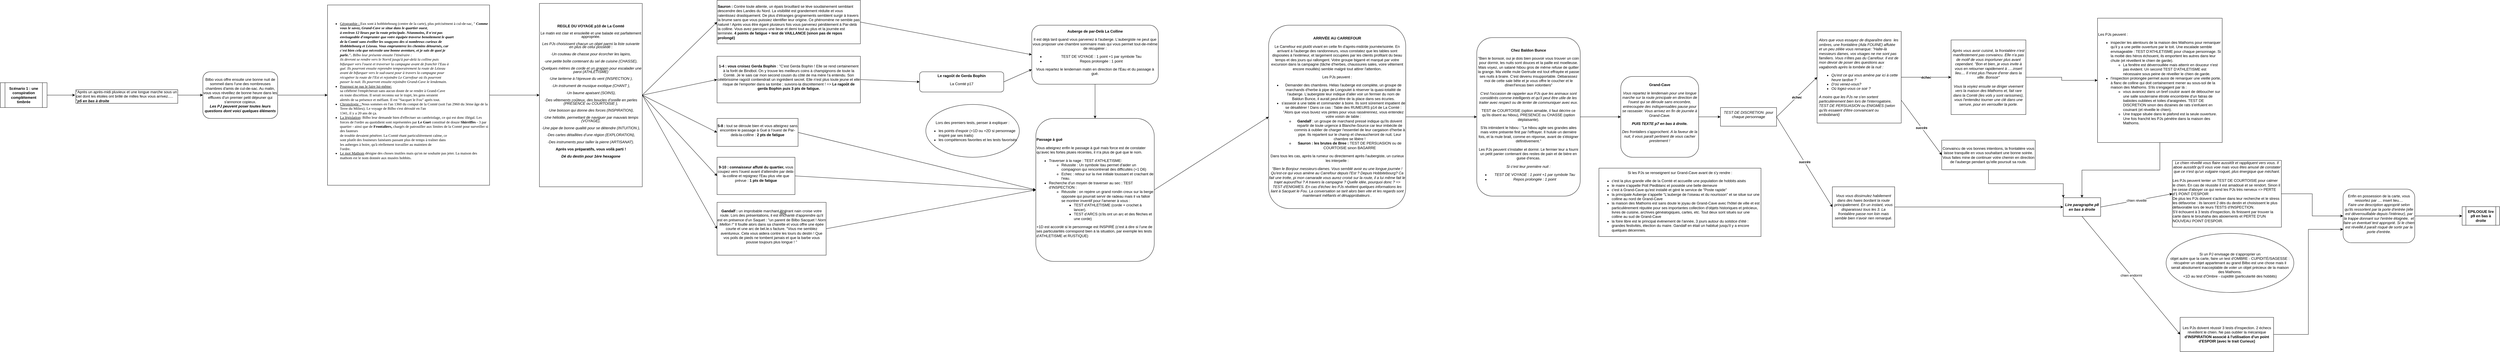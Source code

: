 <mxfile version="26.2.14">
  <diagram name="Page-1" id="XOG9hFp-4_riqcvW6nHb">
    <mxGraphModel dx="4282" dy="956" grid="1" gridSize="10" guides="1" tooltips="1" connect="1" arrows="1" fold="1" page="1" pageScale="1" pageWidth="827" pageHeight="1169" math="0" shadow="0">
      <root>
        <mxCell id="0" />
        <mxCell id="1" parent="0" />
        <mxCell id="0SDqDW_UJInsYtl1_myY-3" value="&lt;span&gt;&lt;/span&gt;&lt;div&gt;&lt;div&gt;&lt;div&gt;&quot;Après un après-midi pluvieux et une longue marche sous un ciel dont les étoiles ont brillé de milles feux vous arrivez..... &quot;&lt;strong&gt;&lt;em&gt;p5 en bas à droite&lt;/em&gt;&lt;/strong&gt;&lt;/div&gt;&lt;/div&gt;&lt;/div&gt;" style="text;whiteSpace=wrap;html=1;labelBorderColor=default;" parent="1" vertex="1">
          <mxGeometry x="-1190" y="300" width="330" height="50" as="geometry" />
        </mxCell>
        <mxCell id="0SDqDW_UJInsYtl1_myY-4" value="" style="endArrow=classic;html=1;rounded=0;entryX=0;entryY=0.5;entryDx=0;entryDy=0;exitX=1;exitY=0.5;exitDx=0;exitDy=0;" parent="1" source="0SDqDW_UJInsYtl1_myY-11" target="0SDqDW_UJInsYtl1_myY-3" edge="1">
          <mxGeometry width="50" height="50" relative="1" as="geometry">
            <mxPoint x="-1270" y="340" as="sourcePoint" />
            <mxPoint x="-1120" y="240" as="targetPoint" />
          </mxGeometry>
        </mxCell>
        <mxCell id="0SDqDW_UJInsYtl1_myY-5" value="Bilbo vous offre ensuite une bonne nuit de sommeil dans l&#39;une des nombreuses chambres d&#39;amis de cul-de-sac. Au matin, vous vous réveillez de bonne heure dans les effluves d&#39;un premier petit déjeuner qui s&#39;annonce copieux.&lt;br class=&quot;soft-break&quot;&gt;&lt;strong&gt;&lt;em&gt;Les PJ peuvent poser toutes leurs questions dont voici quelques éléments&lt;/em&gt;&lt;/strong&gt;" style="rounded=1;whiteSpace=wrap;html=1;" parent="1" vertex="1">
          <mxGeometry x="-780" y="250" width="240" height="150" as="geometry" />
        </mxCell>
        <mxCell id="0SDqDW_UJInsYtl1_myY-6" value="" style="endArrow=classic;html=1;rounded=0;exitX=1;exitY=0.5;exitDx=0;exitDy=0;entryX=0;entryY=0.5;entryDx=0;entryDy=0;" parent="1" source="0SDqDW_UJInsYtl1_myY-3" target="0SDqDW_UJInsYtl1_myY-5" edge="1">
          <mxGeometry width="50" height="50" relative="1" as="geometry">
            <mxPoint x="-860" y="290" as="sourcePoint" />
            <mxPoint x="-810" y="240" as="targetPoint" />
          </mxGeometry>
        </mxCell>
        <mxCell id="0SDqDW_UJInsYtl1_myY-8" value="&lt;div align=&quot;right&quot;&gt;&lt;font face=&quot;Verdana&quot;&gt;&lt;br&gt;&lt;/font&gt;&lt;/div&gt;&lt;div align=&quot;left&quot;&gt;&lt;font face=&quot;Verdana&quot;&gt;&lt;br&gt;&lt;/font&gt;&lt;ul&gt;&lt;li&gt;&lt;font face=&quot;Verdana&quot;&gt;&lt;u&gt;Géographie : &lt;/u&gt;Eux sont à hobbitebourg (centre de la carte), plus précisément à cul-de-sac, &quot; &lt;strong&gt;&lt;em&gt;Comme vous le savez, Grand-Cave se situe dans le quartier ouest&lt;/em&gt;&lt;/strong&gt;,&lt;strong&gt;&lt;em&gt;&lt;br&gt; à environ 12 lieues par la route principale. Néanmoins, il n&#39;est pas &lt;br&gt;envisageable d&#39;emprunter que votre équipée traverse benoîtement le quart&lt;br&gt; de la Comté sans éveiller les soupçons des si nombreux curieux de &lt;br&gt;Hobbitebourg et Lézeau. Vous emprunterez les chemins détournés, car &lt;br&gt;c&#39;est bien cela que nécessite une bonne aventure, et je sais de quoi je &lt;br&gt;parle.&quot;. &lt;/em&gt;&lt;/strong&gt;&lt;em&gt;Bilbo leur présente ensuite l&#39;itinéraire : &lt;br&gt;ils devront se rendre vers le Norrd jusqu&#39;à par-delà la colline puis &lt;br&gt;bifurquer vers l&#39;ouest et traverser la campagne avant de franchir l&#39;Eau à&lt;br&gt; gué. Ils pourront ensuite reprendre temporairement la route de Lézeau &lt;br&gt;avant de bifurquer vers le sud-ouest pour à travers la campagne pour &lt;br&gt;récupérer la route de l&#39;Est et rejoindre Le Carrefour où ils pourront &lt;br&gt;passer la nuit. Ils pourront ensuite rejoindre Grand-Cave le lendemain. &lt;/em&gt;&lt;/font&gt;&lt;/li&gt;&lt;li&gt;&lt;font face=&quot;Verdana&quot;&gt;&lt;u&gt;Pourquoi ne pas le faire lui-même:&lt;/u&gt;&lt;br&gt; sa célébrité l&#39;empêcherait sans aucun doute de se rendre à Grand-Cave &lt;br&gt;en toute discrétion. Il serait reconnu sur le trajet, les gens seraient &lt;br&gt;alertés de sa présence et méfiant. Il est &quot;Sacquet le Fou&quot; après tout.&lt;/font&gt;&lt;/li&gt;&lt;li&gt;&lt;font face=&quot;Verdana&quot;&gt;&lt;u&gt;Chronologie : &lt;/u&gt;Nous sommes en l&#39;an 1360 du comput de la Comté (soit l&#39;an 2960 du 3ème âge de la Terre du Milieu). Le voyage de Bilbo s&#39;est déroulé en l&#39;an &lt;br&gt;1341, il y a 20 ans de ça.&lt;/font&gt;&lt;/li&gt;&lt;li&gt;&lt;font face=&quot;Verdana&quot;&gt;&lt;u&gt;La législation&lt;/u&gt;: Bilbo leur demande bien d&#39;effectuer un cambriolage, ce qui est donc illégal. Les forces de l&#39;ordre au quotidient sont représentées par &lt;strong&gt;Le Guet&lt;/strong&gt; constitué de douze &lt;strong&gt;Shirriffes &lt;/strong&gt;- 3 par quartier - ainsi que de &lt;strong&gt;Frontaliers, &lt;/strong&gt;chargés de patrouiller aux limites de la Comté pour surveiller si des fauteurs &lt;br&gt;de trouble devaient pénétrer. La Comté étant particulièrement calme, ce &lt;br&gt;sont plutôt des fouineurs fainéants passant plus de temps à traîner dans&lt;br&gt; les auberges à boire, qu&#39;à réellement travailler au maintien de &lt;br&gt;l&#39;ordre.&lt;/font&gt;&lt;/li&gt;&lt;li&gt;&lt;font face=&quot;Verdana&quot;&gt;&lt;u&gt;Le mot Mathom&lt;/u&gt; désigne des choses inutiles mais qu&#39;on ne souhaite pas jeter. La maison des mathom est le nom donnée aux musées hobbits.&lt;/font&gt;&lt;/li&gt;&lt;/ul&gt;&lt;font face=&quot;Verdana&quot;&gt;&lt;br&gt;&lt;br&gt;&lt;/font&gt;&lt;/div&gt;&lt;div&gt;&lt;div align=&quot;center&quot;&gt;&lt;font face=&quot;Verdana&quot;&gt;&lt;br&gt;&lt;/font&gt;&lt;/div&gt;&lt;font face=&quot;Verdana&quot;&gt;&lt;br&gt;&lt;/font&gt;&lt;/div&gt;" style="rounded=0;whiteSpace=wrap;html=1;align=right;" parent="1" vertex="1">
          <mxGeometry x="-380" y="35" width="520" height="580" as="geometry" />
        </mxCell>
        <mxCell id="0SDqDW_UJInsYtl1_myY-9" value="" style="endArrow=classic;html=1;rounded=0;exitX=1;exitY=0.5;exitDx=0;exitDy=0;entryX=0;entryY=0.5;entryDx=0;entryDy=0;" parent="1" source="0SDqDW_UJInsYtl1_myY-5" target="0SDqDW_UJInsYtl1_myY-8" edge="1">
          <mxGeometry width="50" height="50" relative="1" as="geometry">
            <mxPoint x="-860" y="320" as="sourcePoint" />
            <mxPoint x="-810" y="270" as="targetPoint" />
          </mxGeometry>
        </mxCell>
        <mxCell id="0SDqDW_UJInsYtl1_myY-11" value="&lt;div&gt;&lt;div&gt;&lt;div&gt;&lt;strong&gt;Scénario 1 : une conspiration complètement timbrée&lt;/strong&gt;&lt;/div&gt;&lt;/div&gt;&lt;/div&gt;" style="shape=process;whiteSpace=wrap;html=1;backgroundOutline=1;" parent="1" vertex="1">
          <mxGeometry x="-1430" y="285" width="150" height="80" as="geometry" />
        </mxCell>
        <mxCell id="0SDqDW_UJInsYtl1_myY-14" value="" style="endArrow=classic;html=1;rounded=0;entryX=0;entryY=0.5;entryDx=0;entryDy=0;exitX=1;exitY=0.5;exitDx=0;exitDy=0;" parent="1" source="0SDqDW_UJInsYtl1_myY-8" target="0SDqDW_UJInsYtl1_myY-19" edge="1">
          <mxGeometry width="50" height="50" relative="1" as="geometry">
            <mxPoint x="-40" y="470" as="sourcePoint" />
            <mxPoint x="300" y="325" as="targetPoint" />
          </mxGeometry>
        </mxCell>
        <mxCell id="0SDqDW_UJInsYtl1_myY-16" value="&lt;p align=&quot;left&quot;&gt;&lt;strong&gt;Sauron : &lt;/strong&gt;Contre toute attente, un épais brouillard se lève soudainement semblant descendre des Landes du Nord. La visibilité est grandement réduite et vous ralentissez drastiquement. De plus d&#39;étranges grognements semblent surgir à travers la brume sans que vous puissiez identifier leur origine. Ce phénomène ne semble pas naturel ! Après vous être égaré plusieurs fois vous parvenez péniblement à Par-delà la colline. Vous avez parcouru une lieue et demi tout au plus et la journée est terminée. &lt;strong&gt;4 points de fatigue + test de VAILLANCE (sinon pas de repos prolongé)&lt;/strong&gt;&lt;/p&gt;" style="rounded=0;whiteSpace=wrap;html=1;align=left;" parent="1" vertex="1">
          <mxGeometry x="870" y="20" width="460" height="140" as="geometry" />
        </mxCell>
        <mxCell id="0SDqDW_UJInsYtl1_myY-18" value="&#xa;&lt;p&gt;&lt;/p&gt;&lt;p&gt;&lt;strong&gt;1-4 : vous croisez Gerda Bophin&lt;/strong&gt; : &quot;C&#39;est Gerda Bophin ! Elle se rend certainement à la forêt de Bindbol. On y trouve les meilleurs coins à champignons de toute la Comté. Je le sais car mon second cousin du côté de ma mère l&#39;a entendu. Son célébrissime ragoût contiendrait un ingrédient secret. Elle n&#39;est plus toute jeune et elle risque de l&#39;emporter dans sa tombe ; suivons-la discrètement ! =&amp;gt; &lt;strong&gt;Le ragoût de gerda Bophin puis 3 pts de fatigue. &lt;/strong&gt;&lt;/p&gt;&#xa;&#xa;" style="rounded=0;whiteSpace=wrap;html=1;" parent="1" vertex="1">
          <mxGeometry x="870" y="200" width="460" height="150" as="geometry" />
        </mxCell>
        <mxCell id="0SDqDW_UJInsYtl1_myY-19" value="&#xa;&lt;div style=&quot;line-height: 90%;&quot;&gt;&lt;br&gt;&lt;p&gt;&lt;strong&gt;REGLE DU VOYAGE p10 de La Comté&lt;/strong&gt;&lt;/p&gt;&lt;p&gt;&lt;/p&gt;&lt;p&gt;Le matin est clair et ensoleillé et une balade est parfaitement appropriée.&lt;/p&gt;&lt;p&gt;&lt;/p&gt;&lt;p&gt;&lt;i&gt;Les PJs choisissent chacun un objet parmi la liste suivante en plus de celui possédé &lt;/i&gt;:&lt;/p&gt;&lt;p&gt;·&lt;em&gt;Un couteau de chasse pour écorcher les lapins, &lt;/em&gt;&lt;/p&gt;&lt;p&gt;·&lt;em&gt;une petite boîte contenant du sel de cuisine (CHASSE),&lt;/em&gt;&lt;/p&gt;&lt;p&gt;·&lt;em&gt;Quelques mètres de corde et un grappin pour escalader une paroi (ATHLÉTISME)&lt;/em&gt;&lt;/p&gt;&lt;p&gt;·&lt;em&gt;Une lanterne à l’épreuve du vent (INSPECTION ),&lt;/em&gt;&lt;/p&gt;&lt;p&gt;·&lt;em&gt;Un instrument de musique exotique (CHANT ),&lt;/em&gt;&lt;/p&gt;&lt;p&gt;·&lt;em&gt;Un baume apaisant (SOINS),&lt;/em&gt;&lt;/p&gt;&lt;p&gt;·&lt;em&gt;Des vêtements coûteux, des boucles d’oreille en perles (PRÉSENCE ou COURTOISIE ),&lt;/em&gt;&lt;/p&gt;&lt;p&gt;·&lt;em&gt;Une boisson qui donne des forces (INSPIRATION),&lt;/em&gt;&lt;/p&gt;&lt;p&gt;·&lt;em&gt;Une héliolite, permettant de naviguer par mauvais temps (VOYAGE),&lt;/em&gt;&lt;/p&gt;&lt;p&gt;·&lt;em&gt;Une pipe de bonne qualité pour se détendre (INTUITION ),&lt;/em&gt;&lt;/p&gt;&lt;p&gt;·&lt;em&gt;Des cartes détaillées d’une région (EXPLORATION),&lt;/em&gt;&lt;/p&gt;&lt;p&gt;·&lt;em&gt;Des instruments pour tailler la pierre (ARTISANAT).&lt;/em&gt;&lt;/p&gt;&lt;p&gt;&lt;/p&gt;&lt;p&gt;&lt;strong&gt;Après vos préparatifs, vous voilà parti !&lt;/strong&gt;&lt;/p&gt;&lt;p&gt;&lt;/p&gt;&lt;p&gt;&lt;strong&gt;&lt;em&gt;Dé du destin pour 1ère hexagone&lt;/em&gt;&lt;/strong&gt;&lt;/p&gt;&lt;br&gt;&lt;br&gt;&lt;/div&gt;&#xa;&#xa;" style="rounded=0;whiteSpace=wrap;html=1;" parent="1" vertex="1">
          <mxGeometry x="300" y="30" width="330" height="590" as="geometry" />
        </mxCell>
        <mxCell id="0SDqDW_UJInsYtl1_myY-20" value="&#xa;&lt;p&gt;&lt;strong&gt;5-8 : &lt;/strong&gt;tout se déroule bien et vous atteignez sans encombre le passage à Gué à l&#39;ouest de Par-delà-la-colline : &lt;strong&gt;2 pts de fatigue&lt;/strong&gt;&lt;/p&gt;&#xa;&#xa;" style="rounded=0;whiteSpace=wrap;html=1;" parent="1" vertex="1">
          <mxGeometry x="870" y="400" width="260" height="90" as="geometry" />
        </mxCell>
        <mxCell id="0SDqDW_UJInsYtl1_myY-22" value="&#xa;&lt;p&gt;&lt;strong&gt;9-10 : connaisseur affuté du quartier, &lt;/strong&gt;vous coupez vers l&#39;ouest avant d&#39;atteindre par delà-la-colline et rejoignez l&#39;Eau plus vite que prévue : &lt;strong&gt;1 pts de fatigue&lt;/strong&gt;&lt;/p&gt;&#xa;&#xa;" style="rounded=0;whiteSpace=wrap;html=1;" parent="1" vertex="1">
          <mxGeometry x="870" y="525" width="250" height="120" as="geometry" />
        </mxCell>
        <UserObject label="&#xa;&lt;strong&gt;Gandalf : &lt;/strong&gt;un improbable marchant itinérant nain croise votre route. Lors des présentations, il est enchanté d&#39;apprendre qu&#39;il est en présence d&#39;un Saquet : &quot;un parent de Bilbo Sacquet ! &lt;em&gt;Norn Mellon !&quot; &lt;/em&gt;Il fouille alors dans sa charette et vous offre une épée courte et une arc de bel.le.s facture. &quot;Vous me semblez aventureux. Cela vous aidera contre les tours du destin ! Que vos poils de pieds ne tombent jamais et que la barbe vous pousse toujours plus longue ! &quot;&#xa;&#xa;" link="&#xa;&lt;strong&gt;Gandalf : &lt;/strong&gt;un improbable marchant itinérant nain croise votre route. Lors des présentations, il est enchanté d&#39;apprendre qu&#39;il est en présence d&#39;un Saquet : &quot;un parent de Bilbo Sacquet ! &lt;em&gt;Norn Mellon !&quot; &lt;/em&gt;Il fouille alors dans sa charette et vous offre une épée courte et une arc de bel.le.s facture. &quot;Vous me semblez aventureux. Cela vous aidera contre les tours du destin ! Que vos poils de pieds ne tombent jamais et que la barbe vous pousse toujours plus longue ! &quot;&#xa;&#xa;" id="0SDqDW_UJInsYtl1_myY-23">
          <mxCell style="rounded=0;whiteSpace=wrap;html=1;" parent="1" vertex="1">
            <mxGeometry x="870" y="670" width="350" height="170" as="geometry" />
          </mxCell>
        </UserObject>
        <mxCell id="0SDqDW_UJInsYtl1_myY-24" value="" style="endArrow=classic;html=1;rounded=0;exitX=1;exitY=0.5;exitDx=0;exitDy=0;entryX=0;entryY=0.5;entryDx=0;entryDy=0;" parent="1" source="0SDqDW_UJInsYtl1_myY-19" target="0SDqDW_UJInsYtl1_myY-23" edge="1">
          <mxGeometry width="50" height="50" relative="1" as="geometry">
            <mxPoint x="800" y="420" as="sourcePoint" />
            <mxPoint x="850" y="370" as="targetPoint" />
          </mxGeometry>
        </mxCell>
        <mxCell id="0SDqDW_UJInsYtl1_myY-25" value="" style="endArrow=classic;html=1;rounded=0;exitX=1;exitY=0.5;exitDx=0;exitDy=0;entryX=0;entryY=0.5;entryDx=0;entryDy=0;" parent="1" source="0SDqDW_UJInsYtl1_myY-19" target="0SDqDW_UJInsYtl1_myY-16" edge="1">
          <mxGeometry width="50" height="50" relative="1" as="geometry">
            <mxPoint x="800" y="420" as="sourcePoint" />
            <mxPoint x="850" y="370" as="targetPoint" />
          </mxGeometry>
        </mxCell>
        <mxCell id="0SDqDW_UJInsYtl1_myY-26" value="" style="endArrow=classic;html=1;rounded=0;exitX=1;exitY=0.5;exitDx=0;exitDy=0;entryX=0;entryY=0.5;entryDx=0;entryDy=0;" parent="1" source="0SDqDW_UJInsYtl1_myY-19" target="0SDqDW_UJInsYtl1_myY-18" edge="1">
          <mxGeometry width="50" height="50" relative="1" as="geometry">
            <mxPoint x="800" y="420" as="sourcePoint" />
            <mxPoint x="850" y="370" as="targetPoint" />
          </mxGeometry>
        </mxCell>
        <mxCell id="0SDqDW_UJInsYtl1_myY-27" value="" style="endArrow=classic;html=1;rounded=0;exitX=1;exitY=0.5;exitDx=0;exitDy=0;entryX=0;entryY=0.5;entryDx=0;entryDy=0;" parent="1" source="0SDqDW_UJInsYtl1_myY-19" target="0SDqDW_UJInsYtl1_myY-20" edge="1">
          <mxGeometry width="50" height="50" relative="1" as="geometry">
            <mxPoint x="800" y="420" as="sourcePoint" />
            <mxPoint x="850" y="370" as="targetPoint" />
          </mxGeometry>
        </mxCell>
        <mxCell id="0SDqDW_UJInsYtl1_myY-28" value="" style="endArrow=classic;html=1;rounded=0;exitX=1;exitY=0.5;exitDx=0;exitDy=0;entryX=0;entryY=0.5;entryDx=0;entryDy=0;" parent="1" source="0SDqDW_UJInsYtl1_myY-19" target="0SDqDW_UJInsYtl1_myY-22" edge="1">
          <mxGeometry width="50" height="50" relative="1" as="geometry">
            <mxPoint x="800" y="420" as="sourcePoint" />
            <mxPoint x="850" y="370" as="targetPoint" />
          </mxGeometry>
        </mxCell>
        <mxCell id="0SDqDW_UJInsYtl1_myY-29" value="&#xa;&lt;p&gt;&lt;strong&gt;Auberge de par-Delà La Colline&lt;/strong&gt;&lt;/p&gt;&lt;p&gt;Il est déjà tard quand vous parvenez à l&#39;auberge. L&#39;aubergiste ne peut que vous proposer une chambre sommaire mais qui vous permet tout-de-même de récupérer :&lt;/p&gt;&lt;ul&gt;&lt;li&gt;TEST DE VOYAGE : 1 point +1 par symbole Tau&lt;/li&gt;&lt;li&gt;Repos prolongée : 1 point&lt;/li&gt;&lt;/ul&gt;&lt;p&gt;Vous repartez le lendemain matin en direction de l&#39;Eau et du passage à gué.&lt;/p&gt;&lt;p&gt;&lt;/p&gt;&lt;p&gt;&lt;/p&gt;&#xa;&#xa;" style="rounded=1;whiteSpace=wrap;html=1;" parent="1" vertex="1">
          <mxGeometry x="1880" y="100" width="406" height="190" as="geometry" />
        </mxCell>
        <mxCell id="0SDqDW_UJInsYtl1_myY-30" value="&#xa;&lt;p&gt;&lt;strong&gt;Le ragoût de Gerda Bophin&lt;/strong&gt;&lt;/p&gt;&lt;p&gt;La Comté p17&lt;/p&gt;&#xa;&#xa;" style="rounded=1;whiteSpace=wrap;html=1;" parent="1" vertex="1">
          <mxGeometry x="1520" y="250" width="270" height="65" as="geometry" />
        </mxCell>
        <mxCell id="0SDqDW_UJInsYtl1_myY-31" value="" style="endArrow=classic;html=1;rounded=0;exitX=1;exitY=0.5;exitDx=0;exitDy=0;entryX=0;entryY=0.75;entryDx=0;entryDy=0;" parent="1" source="0SDqDW_UJInsYtl1_myY-30" target="0SDqDW_UJInsYtl1_myY-29" edge="1">
          <mxGeometry width="50" height="50" relative="1" as="geometry">
            <mxPoint x="1120" y="410" as="sourcePoint" />
            <mxPoint x="1170" y="360" as="targetPoint" />
          </mxGeometry>
        </mxCell>
        <mxCell id="0SDqDW_UJInsYtl1_myY-32" value="" style="endArrow=classic;html=1;rounded=0;exitX=1;exitY=0.5;exitDx=0;exitDy=0;entryX=0;entryY=0.5;entryDx=0;entryDy=0;" parent="1" source="0SDqDW_UJInsYtl1_myY-16" target="0SDqDW_UJInsYtl1_myY-29" edge="1">
          <mxGeometry width="50" height="50" relative="1" as="geometry">
            <mxPoint x="1120" y="410" as="sourcePoint" />
            <mxPoint x="1170" y="360" as="targetPoint" />
          </mxGeometry>
        </mxCell>
        <mxCell id="0SDqDW_UJInsYtl1_myY-33" value="" style="endArrow=classic;html=1;rounded=0;exitX=1;exitY=0.5;exitDx=0;exitDy=0;entryX=0;entryY=0.5;entryDx=0;entryDy=0;" parent="1" source="0SDqDW_UJInsYtl1_myY-18" target="0SDqDW_UJInsYtl1_myY-30" edge="1">
          <mxGeometry width="50" height="50" relative="1" as="geometry">
            <mxPoint x="1120" y="410" as="sourcePoint" />
            <mxPoint x="1170" y="360" as="targetPoint" />
          </mxGeometry>
        </mxCell>
        <mxCell id="0SDqDW_UJInsYtl1_myY-35" value="&lt;div align=&quot;left&quot;&gt;&lt;br&gt;&lt;/div&gt;&lt;p align=&quot;left&quot;&gt;&lt;strong&gt;Passage à gué&lt;/strong&gt;&lt;/p&gt;&lt;p align=&quot;left&quot;&gt;Vous atteignez enfin le passage à gué mais force est de constater qu&#39;avec les fortes pluies récentes, il n&#39;a plus de gué que le nom.&lt;/p&gt;&lt;div align=&quot;left&quot;&gt;&lt;ul&gt;&lt;li&gt;Traverser à la nage : TEST d&#39;ATHLETISME:&lt;ul&gt;&lt;li&gt;Réussite :  Un symbole \tau permet d&#39;aider un compagnon qui rencontrerait des difficultés (+1 D6)&lt;/li&gt;&lt;li&gt;Echec : retour sur la rive initiale toussant et crachant de l&#39;eau.&lt;/li&gt;&lt;/ul&gt;&lt;/li&gt;&lt;li&gt;Recherche d&#39;un moyen de traverser au sec : TEST d&#39;INSPECTION :&lt;ul&gt;&lt;li&gt;Réussite : on repère un grand rondin creux sur la berge opposée qui pourrait servir de radeau mais il va falloir se montrer inventif pour l&#39;amener à vous :&lt;ul&gt;&lt;li&gt;TEST d&#39;ATHLETISME (corde + crochet à lancer).&lt;/li&gt;&lt;li&gt;TEST d&#39;ARCS (s&#39;ils ont un arc et des flèches et une corde)&lt;/li&gt;&lt;/ul&gt;&lt;/li&gt;&lt;/ul&gt;&lt;/li&gt;&lt;/ul&gt;&lt;/div&gt;&lt;p align=&quot;left&quot;&gt;+1D est accordé si le personnage est INSPIRÉ (c&#39;est à dire si l&#39;une de ses particularités correspond bien à la situation, par exemple les tests d&#39;ATHLETISME et RUSTIQUE)&lt;/p&gt;&lt;div align=&quot;left&quot;&gt;&lt;br&gt;&lt;br&gt;&lt;/div&gt;" style="rounded=1;whiteSpace=wrap;html=1;align=left;" parent="1" vertex="1">
          <mxGeometry x="1893" y="400" width="380" height="460" as="geometry" />
        </mxCell>
        <mxCell id="0SDqDW_UJInsYtl1_myY-36" value="" style="endArrow=classic;html=1;rounded=0;entryX=0;entryY=0.5;entryDx=0;entryDy=0;exitX=1;exitY=0.5;exitDx=0;exitDy=0;" parent="1" source="0SDqDW_UJInsYtl1_myY-20" target="0SDqDW_UJInsYtl1_myY-35" edge="1">
          <mxGeometry width="50" height="50" relative="1" as="geometry">
            <mxPoint x="1160" y="480" as="sourcePoint" />
            <mxPoint x="1210" y="430" as="targetPoint" />
          </mxGeometry>
        </mxCell>
        <mxCell id="0SDqDW_UJInsYtl1_myY-37" value="" style="endArrow=classic;html=1;rounded=0;entryX=0;entryY=0.5;entryDx=0;entryDy=0;exitX=1;exitY=0.5;exitDx=0;exitDy=0;" parent="1" source="0SDqDW_UJInsYtl1_myY-22" target="0SDqDW_UJInsYtl1_myY-35" edge="1">
          <mxGeometry width="50" height="50" relative="1" as="geometry">
            <mxPoint x="1160" y="480" as="sourcePoint" />
            <mxPoint x="1210" y="430" as="targetPoint" />
          </mxGeometry>
        </mxCell>
        <mxCell id="0SDqDW_UJInsYtl1_myY-38" value="" style="endArrow=classic;html=1;rounded=0;entryX=0;entryY=0.5;entryDx=0;entryDy=0;exitX=1;exitY=0.5;exitDx=0;exitDy=0;" parent="1" source="0SDqDW_UJInsYtl1_myY-23" target="0SDqDW_UJInsYtl1_myY-35" edge="1">
          <mxGeometry width="50" height="50" relative="1" as="geometry">
            <mxPoint x="1160" y="480" as="sourcePoint" />
            <mxPoint x="1210" y="430" as="targetPoint" />
          </mxGeometry>
        </mxCell>
        <mxCell id="0SDqDW_UJInsYtl1_myY-39" value="" style="endArrow=classic;html=1;rounded=0;entryX=0.5;entryY=0;entryDx=0;entryDy=0;exitX=0.5;exitY=1;exitDx=0;exitDy=0;" parent="1" source="0SDqDW_UJInsYtl1_myY-29" target="0SDqDW_UJInsYtl1_myY-35" edge="1">
          <mxGeometry width="50" height="50" relative="1" as="geometry">
            <mxPoint x="1160" y="480" as="sourcePoint" />
            <mxPoint x="1210" y="430" as="targetPoint" />
          </mxGeometry>
        </mxCell>
        <mxCell id="k6r6zErj2AFBTDEOaumb-12" style="edgeStyle=orthogonalEdgeStyle;rounded=0;orthogonalLoop=1;jettySize=auto;html=1;exitX=1;exitY=0.5;exitDx=0;exitDy=0;" parent="1" source="k6r6zErj2AFBTDEOaumb-1" target="k6r6zErj2AFBTDEOaumb-10" edge="1">
          <mxGeometry relative="1" as="geometry" />
        </mxCell>
        <mxCell id="k6r6zErj2AFBTDEOaumb-1" value="&lt;br&gt;&lt;p&gt;&lt;strong&gt;ARRIVÉE AU CARREFOUR&lt;/strong&gt;&lt;/p&gt;&lt;p&gt;&lt;strong&gt; &lt;/strong&gt;Le Carrefour est plutôt vivant en cette fin d&#39;après-midi/de journée/soirée. En arrivant à l&#39;auberge des randonneurs, vous constatez que les tables sont disposées à l&#39;extérieur, et largement occupées par les clients profitant du beau temps et des jours qui rallongent. Votre groupe bigarré et marqué par votre excursion dans la campagne (tâche d&#39;herbes, chaussures sales, voire vêtement encore mouillés) semble malgré tout attirer l&#39;attention.&lt;/p&gt;&lt;p&gt;Les PJs peuvent :&lt;/p&gt;&lt;ul&gt;&lt;li&gt;Demander des chambres. Hélas l&#39;auberge est complète, un groupe de marchands d&#39;herbe à pipe de Longoulet à réserver la quasi-totalité de l&#39;auberge. L&#39;aubergiste leur indique d&#39;aller voir un fermier du nom de Baldun Bunce, il aurait peut-être de la place dans ses écuries.&lt;/li&gt;&lt;li&gt;s&#39;asseoir à une table et commander à boire. Ils sont sûrement impatient de se désaltérer ! Dans ce cas : Table des RUMEURS p14 de La Comté : &quot;Alors que vous buvez vos pintes pour vous rassérennez, vous entendez votre voisin de table :&lt;ul&gt;&lt;li&gt;&lt;strong&gt;Gandalf &lt;/strong&gt;: un groupe de marchand pressé indique qu&#39;ils doivent repartir de toute urgence à Blanche-Source car leur imbécile de commis à oublier de charger l&#39;essentiel de leur cargaison d&#39;herbe à pipe. Ils repartent sur le champ et chevaucheront de nuit. Leur chambre se libère !&lt;/li&gt;&lt;li&gt;&lt;strong&gt;Sauron : les brutes de Bree : &lt;/strong&gt;TEST DE PERSUASION ou de COURTOISIE sinon BAGARRE&lt;/li&gt;&lt;/ul&gt;&lt;/li&gt;&lt;/ul&gt;&lt;p&gt;&lt;/p&gt;&lt;p&gt;Dans tous les cas, après la rumeur ou directement après l&#39;aubergiste, un curieux les interpelle :&lt;/p&gt;&lt;p&gt;&lt;i&gt;&quot;Bien le Bonjour messieurs-dames. Vous semblé avoir eu une longue journée ! Qu&#39;est-ce qui vous amène au Carrefour depuis l&#39;Est ? Depuis Hobbitebourg? Ca fait une trotte, pi mon camarade vous aurez croisé sur la route, il a lui même fait le trajet aujourd&#39;hui ? A travers la campagne ? Quelle idée, pourquoi donc ? =&amp;gt; TEST d&#39;ENIGMES. En cas d&#39;échec les PJs révèlent quelques informations les liant à Sacquet le Fou. La conversation se tarit alors bien vite et les regards sont maintenant méfiants et désapprobateurs .&lt;/i&gt;&lt;/p&gt;&lt;div&gt;&lt;br&gt;&lt;/div&gt;" style="rounded=1;whiteSpace=wrap;html=1;" parent="1" vertex="1">
          <mxGeometry x="2640" y="100" width="440" height="590" as="geometry" />
        </mxCell>
        <mxCell id="k6r6zErj2AFBTDEOaumb-2" value="" style="endArrow=classic;html=1;rounded=0;exitX=1;exitY=0.5;exitDx=0;exitDy=0;entryX=0;entryY=0.5;entryDx=0;entryDy=0;" parent="1" source="0SDqDW_UJInsYtl1_myY-35" target="k6r6zErj2AFBTDEOaumb-1" edge="1">
          <mxGeometry width="50" height="50" relative="1" as="geometry">
            <mxPoint x="2370" y="570" as="sourcePoint" />
            <mxPoint x="2420" y="520" as="targetPoint" />
          </mxGeometry>
        </mxCell>
        <mxCell id="k6r6zErj2AFBTDEOaumb-8" value="Text" style="text;html=1;align=center;verticalAlign=middle;whiteSpace=wrap;rounded=0;" parent="1" vertex="1">
          <mxGeometry x="1050" y="690" width="60" height="30" as="geometry" />
        </mxCell>
        <mxCell id="k6r6zErj2AFBTDEOaumb-14" style="edgeStyle=orthogonalEdgeStyle;rounded=0;orthogonalLoop=1;jettySize=auto;html=1;exitX=1;exitY=0.5;exitDx=0;exitDy=0;entryX=0;entryY=0.5;entryDx=0;entryDy=0;" parent="1" source="k6r6zErj2AFBTDEOaumb-10" target="k6r6zErj2AFBTDEOaumb-13" edge="1">
          <mxGeometry relative="1" as="geometry" />
        </mxCell>
        <mxCell id="k6r6zErj2AFBTDEOaumb-10" value="&#xa;&lt;p&gt;&lt;strong&gt;Chez Baldon Bunce&lt;/strong&gt;&lt;/p&gt;&lt;p&gt;&quot;Bien le bonsoir, oui je dois bien pouvoir vous trouver un coin pour dormir, les nuits sont douces et la paille est moelleuse. Mais voyez, un satané hibou gros de même refuse de quitter la grange. Ma vieille mule Gertrude est tout effrayée et passe ses nuits à braire. C&#39;est devenu insupportable. Débarassez moi de cette sale bête et je vous offre le coucher et le dîner/l&#39;encas bien volontiers&quot;&lt;/p&gt;&lt;p&gt;&lt;/p&gt;&lt;p&gt;&lt;em&gt;C&#39;est l&#39;occasion de rappeler aux PJs que les animaux sont considérés comme intelligents et qu&#39;il peut être utile de les traiter avec respect ou de tenter de communiquer avec eux.&lt;/em&gt;&lt;/p&gt;&lt;p&gt;&lt;/p&gt;&lt;p&gt;TEST de COURTOISIE (option aimable, il faut décrire ce qu&#39;ils disent au hibou), PRESENCE ou CHASSE (option déplaisante).&lt;/p&gt;&lt;p&gt;&lt;/p&gt;&lt;p&gt;S&#39;ils intimident le hibou : &quot;Le hibou agite ses grandes ailes mais votre présente finit par l&#39;effrayer. Il hulule un dernière fois, et la mule brait, comme en réponse, avant de s&#39;éloigner définitivement.&quot;&lt;/p&gt;&lt;p&gt;&lt;/p&gt;&lt;p&gt;Les PJs peuvent s&#39;installer et dormir. Le fermier leur a fourni un petit panier contenant des restes de pain et de bière en guise d&#39;encas.&lt;/p&gt;&lt;p&gt;&lt;/p&gt;&lt;p&gt;&lt;em&gt;Si c&#39;est leur première nuit :&lt;/em&gt;&lt;/p&gt;&lt;ul&gt;&lt;li&gt;&lt;em&gt;TEST DE VOYAGE  : 1 point +1 par symbole Tau&lt;/em&gt;&lt;/li&gt;&lt;li&gt;&lt;em&gt;Repos prolongée : 1 point&lt;/em&gt;&lt;/li&gt;&lt;/ul&gt;&lt;p&gt;&lt;/p&gt;&#xa;&#xa;" style="rounded=1;whiteSpace=wrap;html=1;" parent="1" vertex="1">
          <mxGeometry x="3308" y="140" width="332" height="510" as="geometry" />
        </mxCell>
        <mxCell id="k6r6zErj2AFBTDEOaumb-17" style="edgeStyle=orthogonalEdgeStyle;rounded=0;orthogonalLoop=1;jettySize=auto;html=1;exitX=1;exitY=0.5;exitDx=0;exitDy=0;entryX=0;entryY=0.5;entryDx=0;entryDy=0;" parent="1" source="k6r6zErj2AFBTDEOaumb-13" target="k6r6zErj2AFBTDEOaumb-16" edge="1">
          <mxGeometry relative="1" as="geometry" />
        </mxCell>
        <mxCell id="k6r6zErj2AFBTDEOaumb-13" value="&lt;br&gt;&lt;p&gt;&lt;strong&gt;Grand-Cave&lt;/strong&gt;&lt;/p&gt;&lt;p&gt;&lt;i&gt;Vous repartez le lendemain pour une longue marche sur la route principale en direction de l&#39;ouest qui se déroule sans encombre, entrecoupée des indispensables pause pour se rassasier. Vous arrivez en fin de journée à Grand-Cave.&lt;/i&gt;&lt;/p&gt;&lt;p&gt;&lt;i&gt;&lt;b&gt;PUIS TEXTE p7 en bas à droite.&lt;/b&gt;&lt;/i&gt;&lt;/p&gt;&lt;p&gt;&lt;i&gt;Des frontaliers s&#39;approchent. A la faveur de la nuit, il vous paraît pertinent de vous cacher prestement !&lt;/i&gt;&lt;/p&gt;&lt;p align=&quot;left&quot;&gt;&lt;br&gt;&lt;/p&gt;&lt;div&gt;&lt;br&gt;&lt;/div&gt;" style="rounded=1;whiteSpace=wrap;html=1;" parent="1" vertex="1">
          <mxGeometry x="3770" y="265" width="250" height="260" as="geometry" />
        </mxCell>
        <mxCell id="k6r6zErj2AFBTDEOaumb-16" value="&lt;div align=&quot;center&quot;&gt;&lt;br&gt;&lt;/div&gt;&lt;p align=&quot;center&quot;&gt;&lt;i&gt;TEST DE DISCRETION&amp;nbsp; pour chaque personnage&lt;/i&gt;&lt;/p&gt;&lt;div align=&quot;center&quot;&gt;&lt;br&gt;&lt;br&gt;&lt;/div&gt;" style="rounded=0;whiteSpace=wrap;html=1;align=center;" parent="1" vertex="1">
          <mxGeometry x="4090" y="365" width="180" height="60" as="geometry" />
        </mxCell>
        <mxCell id="k6r6zErj2AFBTDEOaumb-18" value="" style="endArrow=classic;html=1;rounded=0;exitX=1;exitY=0.5;exitDx=0;exitDy=0;entryX=0;entryY=0.5;entryDx=0;entryDy=0;" parent="1" source="k6r6zErj2AFBTDEOaumb-16" target="k6r6zErj2AFBTDEOaumb-20" edge="1">
          <mxGeometry relative="1" as="geometry">
            <mxPoint x="3750" y="500" as="sourcePoint" />
            <mxPoint x="4450" y="290" as="targetPoint" />
          </mxGeometry>
        </mxCell>
        <mxCell id="k6r6zErj2AFBTDEOaumb-19" value="&lt;b&gt;&lt;i&gt;échec&lt;/i&gt;&lt;/b&gt;" style="edgeLabel;resizable=0;html=1;;align=center;verticalAlign=middle;" parent="k6r6zErj2AFBTDEOaumb-18" connectable="0" vertex="1">
          <mxGeometry relative="1" as="geometry" />
        </mxCell>
        <mxCell id="k6r6zErj2AFBTDEOaumb-20" value="&lt;div align=&quot;left&quot;&gt;&lt;i&gt;Alors que vous essayez de disparaître dans&amp;nbsp; les ombres, une frontalière (Ada FOUINE) affutée et un peu zélée vous remarque: &quot;Halte-là messieurs dames, vos visages ne me sont pas familiers. Vous n&#39;êtes pas du Carrefour. Il est de mon devoir de poser des questions aux vagabonds après la tombée de la nuit :&lt;/i&gt;&lt;/div&gt;&lt;div align=&quot;left&quot;&gt;&lt;ul&gt;&lt;li&gt;&lt;i&gt;Qu&#39;est ce qui vous amène par ici à cette heure tardive ?&lt;/i&gt;&lt;/li&gt;&lt;li&gt;&lt;i&gt;D&#39;où venez-vous?&lt;/i&gt;&lt;/li&gt;&lt;li&gt;&lt;i&gt;Où logez-vous ce soir ?&lt;br&gt;&lt;/i&gt;&lt;/li&gt;&lt;/ul&gt;&lt;div&gt;&lt;i&gt;A moins que les PJs ne s&#39;en sortent particulièrement bien lors de l&#39;interrogatoire,&lt;/i&gt;&lt;/div&gt;&lt;div&gt;&lt;i&gt;TEST DE PERSUASION ou ENIGMES (selon qu&#39;ils essaient d&#39;être convaincant ou embobinant)&lt;/i&gt;&lt;/div&gt;&lt;/div&gt;" style="rounded=0;whiteSpace=wrap;html=1;spacingLeft=5;spacingRight=5;" parent="1" vertex="1">
          <mxGeometry x="4400" y="120" width="270" height="295" as="geometry" />
        </mxCell>
        <mxCell id="k6r6zErj2AFBTDEOaumb-21" value="" style="endArrow=classic;html=1;rounded=0;exitX=1;exitY=0.5;exitDx=0;exitDy=0;entryX=0;entryY=0.5;entryDx=0;entryDy=0;" parent="1" source="k6r6zErj2AFBTDEOaumb-20" target="k6r6zErj2AFBTDEOaumb-24" edge="1">
          <mxGeometry relative="1" as="geometry">
            <mxPoint x="4500" y="615" as="sourcePoint" />
            <mxPoint x="4760" y="330" as="targetPoint" />
          </mxGeometry>
        </mxCell>
        <mxCell id="k6r6zErj2AFBTDEOaumb-22" value="&lt;b&gt;&lt;i&gt;échec&lt;/i&gt;&lt;/b&gt;" style="edgeLabel;resizable=0;html=1;;align=center;verticalAlign=middle;" parent="k6r6zErj2AFBTDEOaumb-21" connectable="0" vertex="1">
          <mxGeometry relative="1" as="geometry" />
        </mxCell>
        <mxCell id="k6r6zErj2AFBTDEOaumb-40" style="edgeStyle=orthogonalEdgeStyle;rounded=0;orthogonalLoop=1;jettySize=auto;html=1;exitX=1;exitY=0.5;exitDx=0;exitDy=0;entryX=0;entryY=0.5;entryDx=0;entryDy=0;" parent="1" source="k6r6zErj2AFBTDEOaumb-24" target="k6r6zErj2AFBTDEOaumb-38" edge="1">
          <mxGeometry relative="1" as="geometry" />
        </mxCell>
        <mxCell id="k6r6zErj2AFBTDEOaumb-24" value="&lt;div&gt;&lt;i&gt;Après vous avoir cuisiné, la frontalière n&#39;est manifestement pas convaincu. Elle n&#39;a pas de motif de vous importuner plus avant cependant. &quot;Bon et bien, je vous invite à vous en retourner rapidement à .....insert lieu.... Il n&#39;est plus l&#39;heure d&#39;errer dans la ville. Bonsoir&quot;&lt;/i&gt;&lt;/div&gt;&lt;div&gt;&lt;i&gt;&lt;br&gt;&lt;/i&gt;&lt;/div&gt;&lt;div&gt;&lt;i&gt;Vous la voyiez ensuite se diriger vivement vers la maison des Mathoms et, fait rare dans la Comté (les vols y sont rarissimes), vous l&#39;entendez tourner une clé dans une serrure, pour en verrouiller la porte. &lt;/i&gt;&lt;/div&gt;" style="whiteSpace=wrap;html=1;aspect=fixed;" parent="1" vertex="1">
          <mxGeometry x="4830" y="147.5" width="240" height="240" as="geometry" />
        </mxCell>
        <mxCell id="k6r6zErj2AFBTDEOaumb-26" value="&lt;div&gt;Si les PJs se renseignent sur Grand-Cave avant de s&#39;y rendre :&lt;/div&gt;&lt;div align=&quot;left&quot;&gt;&lt;ul&gt;&lt;li&gt;c&#39;est la plus grande ville de la Comté et accueille une population de hobbits aisés&lt;/li&gt;&lt;li&gt;le maire s&#39;appelle Pott Piedblanc et possède une belle demeure&lt;/li&gt;&lt;li&gt;c&#39;est à Grand-Cave qu&#39;est installé et géré le service de &quot;Poste rapide&quot;&lt;/li&gt;&lt;li&gt;la principale Auberge s&#39;appelle &quot;L&#39;auberge de l&#39;oiseau et du nourisson&quot; et se situe sur une colline au nord de Grand-Cave&lt;/li&gt;&lt;li&gt;la maison des Mathoms est sans doute le joyau de Grand-Cave avec l&#39;hôtel de ville et est particulièrement réputée pour ses importantes collection d&#39;objets historiques et précieux, livres de cuisine, archives généalogiques, cartes, etc. Tout deux sont situés sur une colline au sud de Grand-Cave&lt;/li&gt;&lt;li&gt;la foire libre est le principal évènement de l&#39;année, 3 jours autour du solstice d&#39;été : grandes festivités, élection du maire. Gandalf en était un habitué jusqu&#39;il y a encore quelques décennies. &lt;br&gt;&lt;/li&gt;&lt;/ul&gt;&lt;/div&gt;" style="rounded=0;whiteSpace=wrap;html=1;spacingTop=5;" parent="1" vertex="1">
          <mxGeometry x="3700" y="560" width="520" height="220" as="geometry" />
        </mxCell>
        <mxCell id="k6r6zErj2AFBTDEOaumb-29" value="" style="endArrow=classic;html=1;rounded=0;exitX=1;exitY=0.5;exitDx=0;exitDy=0;entryX=0;entryY=0.5;entryDx=0;entryDy=0;" parent="1" source="k6r6zErj2AFBTDEOaumb-16" target="k6r6zErj2AFBTDEOaumb-34" edge="1">
          <mxGeometry relative="1" as="geometry">
            <mxPoint x="4300" y="650" as="sourcePoint" />
            <mxPoint x="4430" y="523" as="targetPoint" />
          </mxGeometry>
        </mxCell>
        <mxCell id="k6r6zErj2AFBTDEOaumb-30" value="&lt;b&gt;&lt;i&gt;succès&lt;/i&gt;&lt;/b&gt;" style="edgeLabel;resizable=0;html=1;;align=center;verticalAlign=middle;" parent="k6r6zErj2AFBTDEOaumb-29" connectable="0" vertex="1">
          <mxGeometry relative="1" as="geometry" />
        </mxCell>
        <mxCell id="k6r6zErj2AFBTDEOaumb-42" style="edgeStyle=orthogonalEdgeStyle;rounded=0;orthogonalLoop=1;jettySize=auto;html=1;exitX=1;exitY=0.5;exitDx=0;exitDy=0;entryX=0;entryY=0.5;entryDx=0;entryDy=0;" parent="1" source="k6r6zErj2AFBTDEOaumb-34" target="k6r6zErj2AFBTDEOaumb-41" edge="1">
          <mxGeometry relative="1" as="geometry" />
        </mxCell>
        <mxCell id="k6r6zErj2AFBTDEOaumb-34" value="&lt;i&gt;Vous vous dissimulez habilement dans des haies bordant la route principalement. En un instant, vous disparaissez tous les 3. La frontalière passe non loin mais semble bien n&#39;avoir rien remarqué.&lt;/i&gt;" style="rounded=0;whiteSpace=wrap;html=1;" parent="1" vertex="1">
          <mxGeometry x="4449" y="620" width="200" height="130" as="geometry" />
        </mxCell>
        <mxCell id="k6r6zErj2AFBTDEOaumb-35" value="" style="endArrow=classic;html=1;rounded=0;exitX=1;exitY=0.75;exitDx=0;exitDy=0;entryX=0;entryY=0.5;entryDx=0;entryDy=0;" parent="1" source="k6r6zErj2AFBTDEOaumb-20" target="k6r6zErj2AFBTDEOaumb-37" edge="1">
          <mxGeometry relative="1" as="geometry">
            <mxPoint x="4670" y="380" as="sourcePoint" />
            <mxPoint x="4830" y="508" as="targetPoint" />
          </mxGeometry>
        </mxCell>
        <mxCell id="k6r6zErj2AFBTDEOaumb-36" value="&lt;b&gt;&lt;i&gt;succès&lt;/i&gt;&lt;/b&gt;" style="edgeLabel;resizable=0;html=1;;align=center;verticalAlign=middle;" parent="k6r6zErj2AFBTDEOaumb-35" connectable="0" vertex="1">
          <mxGeometry relative="1" as="geometry" />
        </mxCell>
        <mxCell id="k6r6zErj2AFBTDEOaumb-43" style="edgeStyle=orthogonalEdgeStyle;rounded=0;orthogonalLoop=1;jettySize=auto;html=1;exitX=0.5;exitY=1;exitDx=0;exitDy=0;entryX=0;entryY=0;entryDx=0;entryDy=0;" parent="1" source="k6r6zErj2AFBTDEOaumb-37" target="k6r6zErj2AFBTDEOaumb-41" edge="1">
          <mxGeometry relative="1" as="geometry" />
        </mxCell>
        <mxCell id="k6r6zErj2AFBTDEOaumb-37" value="Convaincu de vos bonnes intentions, la frontalière vous laisse tranquille en vous souhaitant une bonne soirée. Vous faites mine de continuer votre chemin en direction de l&#39;auberge pendant qu&#39;elle poursuit sa route. " style="rounded=0;whiteSpace=wrap;html=1;" parent="1" vertex="1">
          <mxGeometry x="4800" y="470" width="300" height="95" as="geometry" />
        </mxCell>
        <mxCell id="k6r6zErj2AFBTDEOaumb-44" style="edgeStyle=orthogonalEdgeStyle;rounded=0;orthogonalLoop=1;jettySize=auto;html=1;exitX=0.5;exitY=1;exitDx=0;exitDy=0;entryX=0.5;entryY=0;entryDx=0;entryDy=0;" parent="1" source="k6r6zErj2AFBTDEOaumb-38" target="k6r6zErj2AFBTDEOaumb-41" edge="1">
          <mxGeometry relative="1" as="geometry" />
        </mxCell>
        <mxCell id="k6r6zErj2AFBTDEOaumb-38" value="&lt;div align=&quot;left&quot;&gt;Les PJs peuvent :&lt;/div&gt;&lt;div align=&quot;left&quot;&gt;&lt;ul&gt;&lt;li&gt;inspecter les alentours de la maison des Mathoms pour remarquer qu&#39;il y a une petite ouverture par le toit. Une escalade semble envisageable : TEST D&#39;ATHLETISME pour chaque personnage. Si la moitié des héros échouent, ils emportent les autres dans leur chute (et réveillent le chien de garde).&lt;/li&gt;&lt;ul&gt;&lt;li&gt;La fenêtre est déverrouillée mais atterrir en douceur n&#39;est pas évident. Un second TEST D&#39;ATHLETISME est nécessaire sous peine de réveiller le chien de garde. &lt;br&gt;&lt;/li&gt;&lt;/ul&gt;&lt;li&gt;l&#39;inspection prolongée permet aussi de remarquer une vieille porte, à flanc de colline qui doit certainement mener au sous-sol de la maison des Mathoms. S&#39;ils s&#39;engagent par là :&lt;/li&gt;&lt;ul&gt;&lt;li&gt;vous avancez dans un bref couloir avant de déboucher sur une salle souterraine étroite encombrée d&#39;un fatras de babioles oubliées et toiles d&#39;araignées. TEST DE DISCRETION sinon des dizaines de rats s&#39;enfuient en couinant (et réveille le chien).&lt;/li&gt;&lt;li&gt;Une trappe située dans le plafond est la seule ouverture. Une fois franchit les PJs pénètre dans la maison des Mathoms.&lt;/li&gt;&lt;/ul&gt;&lt;/ul&gt;&lt;/div&gt;" style="whiteSpace=wrap;html=1;aspect=fixed;align=left;" parent="1" vertex="1">
          <mxGeometry x="5300" y="77.5" width="400" height="400" as="geometry" />
        </mxCell>
        <mxCell id="k6r6zErj2AFBTDEOaumb-41" value="&lt;i&gt;&lt;b&gt;Lire paragraphe p8 en bas à droite&lt;/b&gt;&lt;/i&gt;" style="rounded=0;whiteSpace=wrap;html=1;" parent="1" vertex="1">
          <mxGeometry x="5190" y="655" width="120" height="60" as="geometry" />
        </mxCell>
        <mxCell id="k6r6zErj2AFBTDEOaumb-56" style="edgeStyle=orthogonalEdgeStyle;rounded=0;orthogonalLoop=1;jettySize=auto;html=1;exitX=1;exitY=0.5;exitDx=0;exitDy=0;entryX=0;entryY=0.5;entryDx=0;entryDy=0;" parent="1" source="k6r6zErj2AFBTDEOaumb-45" target="k6r6zErj2AFBTDEOaumb-55" edge="1">
          <mxGeometry relative="1" as="geometry" />
        </mxCell>
        <mxCell id="k6r6zErj2AFBTDEOaumb-45" value="&lt;div&gt;&lt;i&gt;Le chien réveillé vous flaire aussitôt et rappliquent vers vous. Il aboie aussitôt qu&#39;il vous voie mais vous êtes amusé de constater que ce n&#39;est qu&#39;un vulgaire roquet, plus énergique que méchant.&lt;/i&gt;&lt;/div&gt;&lt;div&gt;&lt;i&gt;&lt;br&gt;&lt;/i&gt;&lt;/div&gt;&lt;div align=&quot;left&quot;&gt;Les PJs peuvent tenter un TEST DE COURTOISIE pour calmer le chien. En cas de réussite il est amadoué et se rendort. Sinon il ne cesse d&#39;aboyer ce qui rend les PJs très nerveux =&amp;gt; PERTE d&#39;1 POINT D&#39;ESPOIR&lt;/div&gt;&lt;div align=&quot;left&quot;&gt;De plus les PJs doivent s&#39;activer dans leur recherche et le stress les défavorise : ils lancent 2 dés du destin et choisissent le plus défavorable lors de leurs TESTS d&#39;INSPECTION.&lt;/div&gt;&lt;div align=&quot;left&quot;&gt;S&#39;il échouent à 3 tests d&#39;inspection, ils finissent par trouver la carte dans le brouhaha des aboiements et PERTE D&#39;UN NOUVEAU POINT D&#39;ESPOIR.&lt;/div&gt;&lt;div align=&quot;left&quot;&gt;&lt;br&gt;&lt;/div&gt;" style="rounded=0;whiteSpace=wrap;html=1;" parent="1" vertex="1">
          <mxGeometry x="5540" y="535" width="350" height="215" as="geometry" />
        </mxCell>
        <mxCell id="k6r6zErj2AFBTDEOaumb-46" value="" style="endArrow=classic;html=1;rounded=0;exitX=1;exitY=0.5;exitDx=0;exitDy=0;entryX=0;entryY=0.5;entryDx=0;entryDy=0;" parent="1" source="k6r6zErj2AFBTDEOaumb-41" target="k6r6zErj2AFBTDEOaumb-45" edge="1">
          <mxGeometry relative="1" as="geometry">
            <mxPoint x="5540" y="510" as="sourcePoint" />
            <mxPoint x="5640" y="510" as="targetPoint" />
          </mxGeometry>
        </mxCell>
        <mxCell id="k6r6zErj2AFBTDEOaumb-47" value="chien réveillé" style="edgeLabel;resizable=0;html=1;;align=center;verticalAlign=middle;" parent="k6r6zErj2AFBTDEOaumb-46" connectable="0" vertex="1">
          <mxGeometry relative="1" as="geometry" />
        </mxCell>
        <mxCell id="k6r6zErj2AFBTDEOaumb-51" value="" style="endArrow=classic;html=1;rounded=0;exitX=0.5;exitY=1;exitDx=0;exitDy=0;entryX=0;entryY=0.5;entryDx=0;entryDy=0;" parent="1" source="k6r6zErj2AFBTDEOaumb-41" target="k6r6zErj2AFBTDEOaumb-54" edge="1">
          <mxGeometry relative="1" as="geometry">
            <mxPoint x="5250" y="715" as="sourcePoint" />
            <mxPoint x="5440" y="910" as="targetPoint" />
          </mxGeometry>
        </mxCell>
        <mxCell id="k6r6zErj2AFBTDEOaumb-52" value="chien endormi" style="edgeLabel;resizable=0;html=1;;align=center;verticalAlign=middle;" parent="k6r6zErj2AFBTDEOaumb-51" connectable="0" vertex="1">
          <mxGeometry relative="1" as="geometry" />
        </mxCell>
        <mxCell id="k6r6zErj2AFBTDEOaumb-57" style="edgeStyle=orthogonalEdgeStyle;rounded=0;orthogonalLoop=1;jettySize=auto;html=1;exitX=1;exitY=0.5;exitDx=0;exitDy=0;entryX=0;entryY=0.75;entryDx=0;entryDy=0;" parent="1" source="k6r6zErj2AFBTDEOaumb-54" target="k6r6zErj2AFBTDEOaumb-55" edge="1">
          <mxGeometry relative="1" as="geometry" />
        </mxCell>
        <mxCell id="k6r6zErj2AFBTDEOaumb-54" value="Les PJs doivent réussir 3 tests d&#39;inspection. 2 échecs réveillent le chien. Ne pas oublier la mécanique &lt;b&gt;d&#39;INSPIRATION associé à l&#39;utilisation d&#39;un point d&#39;ESPOIR (avec le trait Curieux)&lt;/b&gt;" style="rounded=0;whiteSpace=wrap;html=1;" parent="1" vertex="1">
          <mxGeometry x="5565" y="1040" width="300" height="110" as="geometry" />
        </mxCell>
        <mxCell id="k6r6zErj2AFBTDEOaumb-62" value="" style="edgeStyle=orthogonalEdgeStyle;rounded=0;orthogonalLoop=1;jettySize=auto;html=1;entryX=0;entryY=0.5;entryDx=0;entryDy=0;" parent="1" source="k6r6zErj2AFBTDEOaumb-55" target="Tu-FaEpAWkRkGIklFACU-4" edge="1">
          <mxGeometry relative="1" as="geometry">
            <mxPoint x="6473.0" y="716.933" as="targetPoint" />
          </mxGeometry>
        </mxCell>
        <mxCell id="k6r6zErj2AFBTDEOaumb-55" value="&lt;div&gt;Enfin en possession de la carte, vous ressortez par .... insert lieu....&lt;/div&gt;&lt;div&gt;&lt;i&gt;Faire une description approprié selon qu&#39;ils ressortent par la porte d&#39;entrée (elle est déverrouillable depuis l&#39;intérieur), par la trappe donnant sur l&#39;entrée éloignée,&amp;nbsp; et faire un éventuel test approprié. Si le chien est réveillé,il paraît risqué de sortir par la porte d&#39;entrée.&lt;/i&gt;&lt;/div&gt;&lt;div&gt;&lt;br&gt;&lt;/div&gt;" style="rounded=1;whiteSpace=wrap;html=1;" parent="1" vertex="1">
          <mxGeometry x="6088" y="627.5" width="230" height="172.5" as="geometry" />
        </mxCell>
        <mxCell id="Tu-FaEpAWkRkGIklFACU-2" value="&#xa;&lt;div&gt;&lt;br&gt;&lt;/div&gt;&lt;div&gt;&lt;br&gt;&lt;/div&gt;&lt;div&gt;Si un PJ envisage de s&#39;approprier un &#xa;objet autre que la carte, faire un test d&#39;OMBRE - CUPIDITÉ/SAGESSE : &#xa;récupérer un objet appartenant au grand Bilbo est une chose mais il &#xa;serait absolument inacceptable de voler un objet précieux de la maison &#xa;des Mathoms. &lt;br&gt;&lt;/div&gt;&lt;div&gt;+1D au test d&#39;Ombre - cupidité (particularité des hobbits)&lt;/div&gt;&#xa;&#xa;" style="ellipse;whiteSpace=wrap;html=1;" vertex="1" parent="1">
          <mxGeometry x="5520" y="770" width="410" height="190" as="geometry" />
        </mxCell>
        <mxCell id="Tu-FaEpAWkRkGIklFACU-3" value="&#xa;&lt;div&gt;&lt;br&gt;&lt;/div&gt;&lt;div&gt;&lt;br&gt;&lt;/div&gt;&lt;div&gt;Lors des premiers tests, penser à expliquer :&lt;/div&gt;&lt;div align=&quot;left&quot;&gt;&lt;ul&gt;&lt;li&gt;les points d&#39;espoir (+1D ou +2D si personnage inspiré par ses traits)&lt;/li&gt;&lt;li&gt;les compétences favorites et les tests favorisés&lt;/li&gt;&lt;/ul&gt;&lt;/div&gt;&#xa;&#xa;" style="ellipse;whiteSpace=wrap;html=1;" vertex="1" parent="1">
          <mxGeometry x="1540" y="355" width="300" height="170" as="geometry" />
        </mxCell>
        <mxCell id="Tu-FaEpAWkRkGIklFACU-4" value="&lt;b&gt;EPILOGUE lire p9 en bas à droite&lt;/b&gt;" style="shape=process;whiteSpace=wrap;html=1;backgroundOutline=1;" vertex="1" parent="1">
          <mxGeometry x="6470" y="683.75" width="120" height="60" as="geometry" />
        </mxCell>
      </root>
    </mxGraphModel>
  </diagram>
</mxfile>
